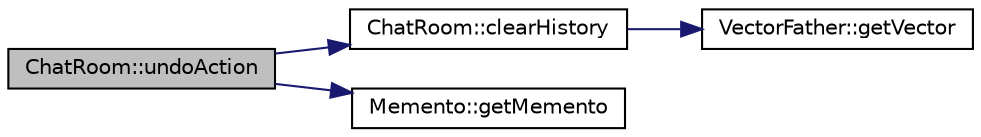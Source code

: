 digraph "ChatRoom::undoAction"
{
 // LATEX_PDF_SIZE
  edge [fontname="Helvetica",fontsize="10",labelfontname="Helvetica",labelfontsize="10"];
  node [fontname="Helvetica",fontsize="10",shape=record];
  rankdir="LR";
  Node1 [label="ChatRoom::undoAction",height=0.2,width=0.4,color="black", fillcolor="grey75", style="filled", fontcolor="black",tooltip="Restore the chat room to a previous state."];
  Node1 -> Node2 [color="midnightblue",fontsize="10",style="solid",fontname="Helvetica"];
  Node2 [label="ChatRoom::clearHistory",height=0.2,width=0.4,color="black", fillcolor="white", style="filled",URL="$classChatRoom.html#a8578bd9082f3068d10b06842e2e5ccb1",tooltip="Clear the chat history."];
  Node2 -> Node3 [color="midnightblue",fontsize="10",style="solid",fontname="Helvetica"];
  Node3 [label="VectorFather::getVector",height=0.2,width=0.4,color="black", fillcolor="white", style="filled",URL="$classVectorFather.html#a3771623fd65c9c57cb3bf56b8d1c38f6",tooltip="Get direct access to the internal vector."];
  Node1 -> Node4 [color="midnightblue",fontsize="10",style="solid",fontname="Helvetica"];
  Node4 [label="Memento::getMemento",height=0.2,width=0.4,color="black", fillcolor="white", style="filled",URL="$classMemento.html#aad376a97a9e5ff8ad7a5d26d3b6b4daa",tooltip="Get the preserved chat history."];
}
